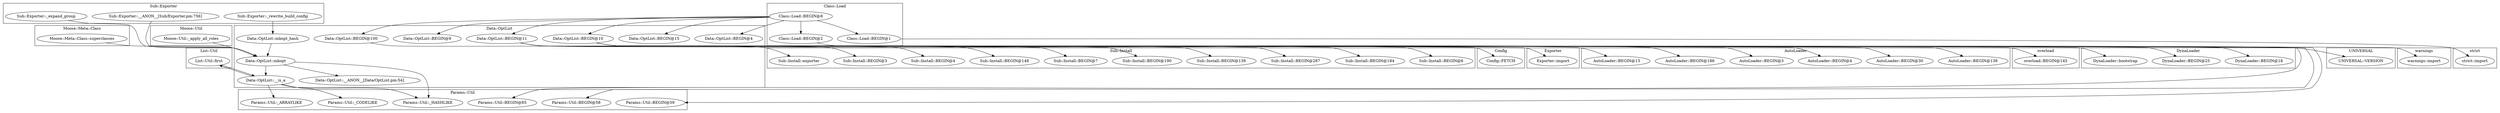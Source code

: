 digraph {
graph [overlap=false]
subgraph cluster_Config {
	label="Config";
	"Config::FETCH";
}
subgraph cluster_List_Util {
	label="List::Util";
	"List::Util::first";
}
subgraph cluster_UNIVERSAL {
	label="UNIVERSAL";
	"UNIVERSAL::VERSION";
}
subgraph cluster_Moose_Meta_Class {
	label="Moose::Meta::Class";
	"Moose::Meta::Class::superclasses";
}
subgraph cluster_Class_Load {
	label="Class::Load";
	"Class::Load::BEGIN@2";
	"Class::Load::BEGIN@8";
	"Class::Load::BEGIN@1";
}
subgraph cluster_Exporter {
	label="Exporter";
	"Exporter::import";
}
subgraph cluster_AutoLoader {
	label="AutoLoader";
	"AutoLoader::BEGIN@138";
	"AutoLoader::BEGIN@30";
	"AutoLoader::BEGIN@4";
	"AutoLoader::BEGIN@3";
	"AutoLoader::BEGIN@186";
	"AutoLoader::BEGIN@13";
}
subgraph cluster_overload {
	label="overload";
	"overload::BEGIN@145";
}
subgraph cluster_DynaLoader {
	label="DynaLoader";
	"DynaLoader::BEGIN@18";
	"DynaLoader::BEGIN@25";
	"DynaLoader::bootstrap";
}
subgraph cluster_warnings {
	label="warnings";
	"warnings::import";
}
subgraph cluster_Data_OptList {
	label="Data::OptList";
	"Data::OptList::mkopt_hash";
	"Data::OptList::BEGIN@100";
	"Data::OptList::mkopt";
	"Data::OptList::BEGIN@4";
	"Data::OptList::BEGIN@15";
	"Data::OptList::BEGIN@10";
	"Data::OptList::BEGIN@11";
	"Data::OptList::BEGIN@9";
	"Data::OptList::__is_a";
	"Data::OptList::__ANON__[Data/OptList.pm:54]";
}
subgraph cluster_Params_Util {
	label="Params::Util";
	"Params::Util::_CODELIKE";
	"Params::Util::_ARRAYLIKE";
	"Params::Util::_HASHLIKE";
	"Params::Util::BEGIN@65";
	"Params::Util::BEGIN@58";
	"Params::Util::BEGIN@59";
}
subgraph cluster_Sub_Install {
	label="Sub::Install";
	"Sub::Install::BEGIN@148";
	"Sub::Install::exporter";
	"Sub::Install::BEGIN@4";
	"Sub::Install::BEGIN@3";
	"Sub::Install::BEGIN@6";
	"Sub::Install::BEGIN@184";
	"Sub::Install::BEGIN@287";
	"Sub::Install::BEGIN@139";
	"Sub::Install::BEGIN@190";
	"Sub::Install::BEGIN@7";
}
subgraph cluster_Sub_Exporter {
	label="Sub::Exporter";
	"Sub::Exporter::_rewrite_build_config";
	"Sub::Exporter::__ANON__[Sub/Exporter.pm:756]";
	"Sub::Exporter::_expand_group";
}
subgraph cluster_Moose_Util {
	label="Moose::Util";
	"Moose::Util::_apply_all_roles";
}
subgraph cluster_strict {
	label="strict";
	"strict::import";
}
"Data::OptList::BEGIN@10" -> "AutoLoader::BEGIN@138";
"Class::Load::BEGIN@8" -> "Data::OptList::BEGIN@11";
"Data::OptList::BEGIN@10" -> "Exporter::import";
"Data::OptList::BEGIN@100" -> "Sub::Install::exporter";
"Class::Load::BEGIN@8" -> "Data::OptList::BEGIN@15";
"Data::OptList::BEGIN@11" -> "Sub::Install::BEGIN@190";
"Class::Load::BEGIN@8" -> "Data::OptList::BEGIN@9";
"List::Util::first" -> "Data::OptList::__is_a";
"Data::OptList::mkopt" -> "Data::OptList::__is_a";
"Data::OptList::mkopt" -> "Data::OptList::__ANON__[Data/OptList.pm:54]";
"Data::OptList::BEGIN@10" -> "Params::Util::BEGIN@65";
"Class::Load::BEGIN@8" -> "Class::Load::BEGIN@2";
"Data::OptList::__is_a" -> "Params::Util::_ARRAYLIKE";
"Data::OptList::BEGIN@10" -> "Params::Util::BEGIN@58";
"Class::Load::BEGIN@2" -> "warnings::import";
"Data::OptList::BEGIN@11" -> "Sub::Install::BEGIN@7";
"Data::OptList::BEGIN@10" -> "AutoLoader::BEGIN@186";
"Data::OptList::BEGIN@11" -> "Sub::Install::BEGIN@184";
"Data::OptList::__is_a" -> "Params::Util::_CODELIKE";
"Data::OptList::BEGIN@10" -> "overload::BEGIN@145";
"Data::OptList::BEGIN@10" -> "Config::FETCH";
"Class::Load::BEGIN@1" -> "strict::import";
"Data::OptList::BEGIN@11" -> "UNIVERSAL::VERSION";
"Data::OptList::BEGIN@10" -> "AutoLoader::BEGIN@3";
"Class::Load::BEGIN@8" -> "Data::OptList::BEGIN@4";
"Data::OptList::BEGIN@10" -> "DynaLoader::bootstrap";
"Data::OptList::BEGIN@10" -> "Params::Util::BEGIN@59";
"Data::OptList::BEGIN@11" -> "Sub::Install::BEGIN@4";
"Data::OptList::mkopt" -> "Params::Util::_HASHLIKE";
"Data::OptList::__is_a" -> "Params::Util::_HASHLIKE";
"Data::OptList::BEGIN@10" -> "DynaLoader::BEGIN@25";
"Class::Load::BEGIN@8" -> "Class::Load::BEGIN@1";
"Data::OptList::BEGIN@11" -> "Sub::Install::BEGIN@148";
"Moose::Util::_apply_all_roles" -> "Data::OptList::mkopt";
"Data::OptList::mkopt_hash" -> "Data::OptList::mkopt";
"Sub::Exporter::__ANON__[Sub/Exporter.pm:756]" -> "Data::OptList::mkopt";
"Sub::Exporter::_expand_group" -> "Data::OptList::mkopt";
"Moose::Meta::Class::superclasses" -> "Data::OptList::mkopt";
"Data::OptList::BEGIN@10" -> "AutoLoader::BEGIN@13";
"Class::Load::BEGIN@8" -> "Data::OptList::BEGIN@10";
"Data::OptList::BEGIN@11" -> "Sub::Install::BEGIN@287";
"Data::OptList::BEGIN@10" -> "AutoLoader::BEGIN@4";
"Data::OptList::BEGIN@11" -> "Sub::Install::BEGIN@3";
"Data::OptList::BEGIN@11" -> "Sub::Install::BEGIN@6";
"Class::Load::BEGIN@8" -> "Data::OptList::BEGIN@100";
"Data::OptList::BEGIN@11" -> "Sub::Install::BEGIN@139";
"Data::OptList::BEGIN@10" -> "DynaLoader::BEGIN@18";
"Sub::Exporter::_rewrite_build_config" -> "Data::OptList::mkopt_hash";
"Data::OptList::__is_a" -> "List::Util::first";
"Data::OptList::BEGIN@10" -> "AutoLoader::BEGIN@30";
}
